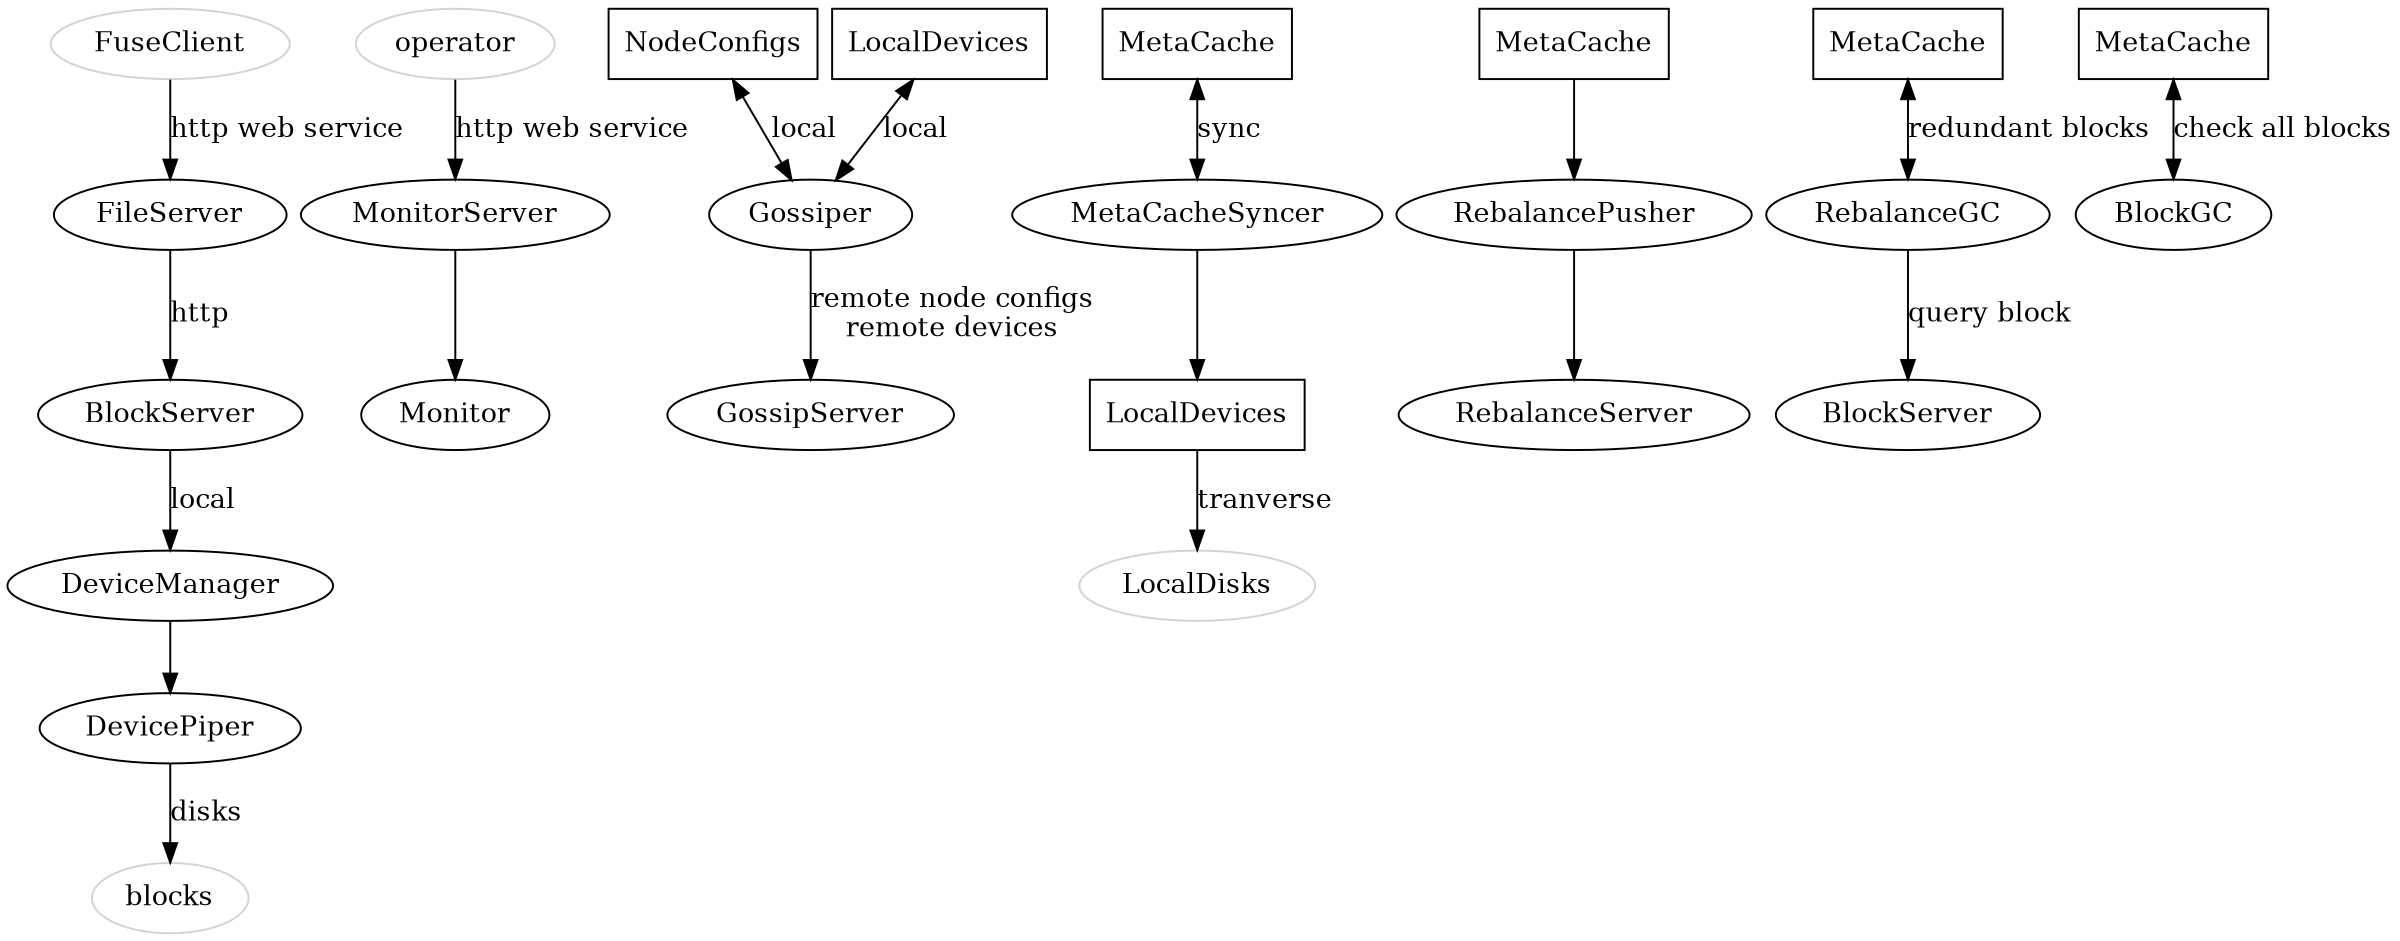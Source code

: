 digraph G {
    size="16,16";
    ranksep=0.5; 
    nodesep=0.1;
    //rankdir=LR;
    //ratio=fill;
    //compound=true; // edges connecting nodes and domains
    concentrate=true; //edge merging to reduce clutter in dense layouts

    // file service
    FuseClient [label="FuseClient",color=lightgrey];
    FileServer [label="FileServer"];
    BlockServer [label="BlockServer"];
    DeviceManager [label="DeviceManager"];
    DevicePiper [label="DevicePiper"];
    Blocks [label="blocks",color=lightgrey];

    FuseClient -> FileServer [label="http web service"];
    FileServer -> BlockServer [label="http"];
    BlockServer -> DeviceManager [label="local"];
    DeviceManager -> DevicePiper;
    DevicePiper -> Blocks [label="disks"];

    // monitor
    operator [label="operator",color=lightgrey];
    MonitorServer [label="MonitorServer"];
    Monitor [label="Monitor"];

    operator -> MonitorServer [label="http web service"];
    MonitorServer -> Monitor;

    // discovery
    Gossiper [label="Gossiper"];
    GossipServer [label="GossipServer"];
    NodeConfigs [label="NodeConfigs",shape="record"];
    LocalDevices [label="LocalDevices",shape="record"];

    NodeConfigs -> Gossiper  [label="local",dir=both];
    LocalDevices -> Gossiper  [label="local",dir=both];
    Gossiper -> GossipServer [label="remote node configs\nremote devices"];

    // metacache
    MetaCacheSyncer [label="MetaCacheSyncer"];
    MetaCache [label="MetaCache",shape="record"];
    LocalDevices1 [label="LocalDevices",shape="record"];
    LocalDisks [label="LocalDisks",color=lightgrey];

    MetaCache -> MetaCacheSyncer [label="sync",dir=both];
    MetaCacheSyncer -> LocalDevices1;
    LocalDevices1 -> LocalDisks [label="tranverse"];

    // rebalance
    MetaCache1 [label="MetaCache",shape="record"];
    RebalancePusher [label="RebalancePusher"];
    RebalanceServer [label="RebalanceServer"];

    MetaCache1 -> RebalancePusher;
    RebalancePusher -> RebalanceServer;

    // rebalance gc
    RebalanceGC [label="RebalanceGC"];
    MetaCache2 [label="MetaCache",shape="record"];
    BlockServer1 [label="BlockServer"];

    MetaCache2 -> RebalanceGC [label="redundant blocks",dir=both];
    RebalanceGC -> BlockServer1 [label="query block"];

    // block gc
    BlockGC [label="BlockGC"];
    MetaCache3 [label="MetaCache",shape="record"];

    MetaCache3 -> BlockGC [label="check all blocks",dir=both];

    // align
    {rank=same; FileServer; Gossiper; MetaCacheSyncer; RebalancePusher; RebalanceGC}
    
}
